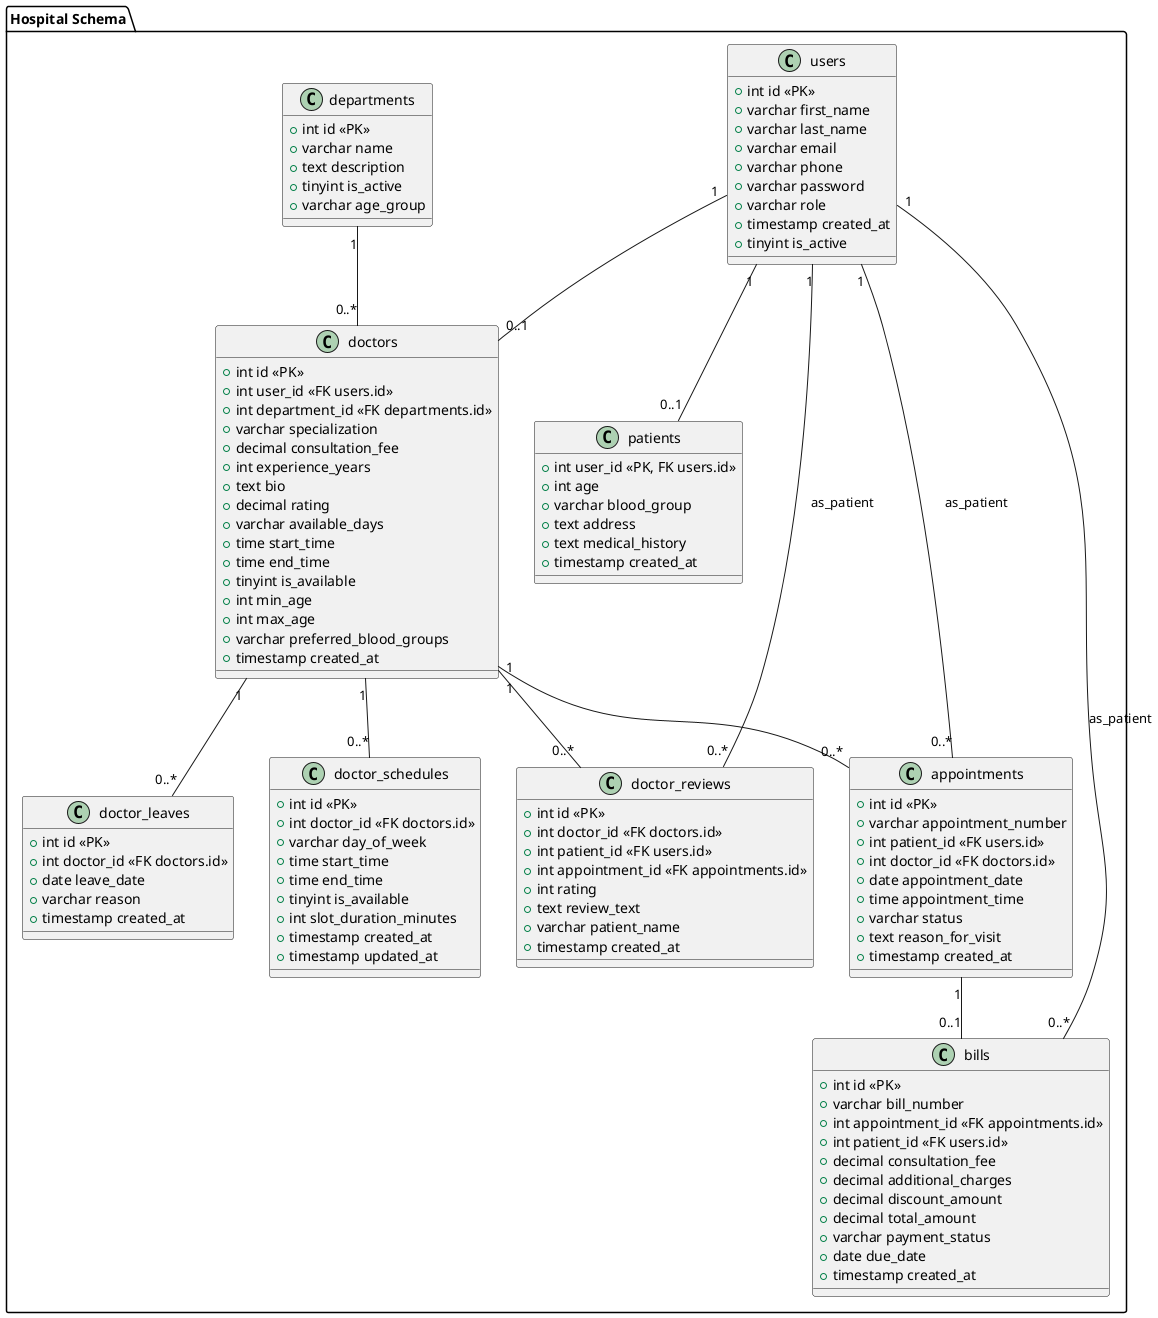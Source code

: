 @startuml Schema_Diagram
package "Hospital Schema" {
class users {
+int id <<PK>>
+varchar first_name
+varchar last_name
+varchar email
+varchar phone
+varchar password
+varchar role
+timestamp created_at
+tinyint is_active
}

class patients {
+int user_id <<PK, FK users.id>>
+int age
+varchar blood_group
+text address
+text medical_history
+timestamp created_at
}

class doctors {
+int id <<PK>>
+int user_id <<FK users.id>>
+int department_id <<FK departments.id>>
+varchar specialization
+decimal consultation_fee
+int experience_years
+text bio
+decimal rating
+varchar available_days
+time start_time
+time end_time
+tinyint is_available
+int min_age
+int max_age
+varchar preferred_blood_groups
+timestamp created_at
}

class departments {
+int id <<PK>>
+varchar name
+text description
+tinyint is_active
+varchar age_group
}

class appointments {
+int id <<PK>>
+varchar appointment_number
+int patient_id <<FK users.id>>
+int doctor_id <<FK doctors.id>>
+date appointment_date
+time appointment_time
+varchar status
+text reason_for_visit
+timestamp created_at
}

class bills {
+int id <<PK>>
+varchar bill_number
+int appointment_id <<FK appointments.id>>
+int patient_id <<FK users.id>>
+decimal consultation_fee
+decimal additional_charges
+decimal discount_amount
+decimal total_amount
+varchar payment_status
+date due_date
+timestamp created_at
}

class doctor_schedules {
+int id <<PK>>
+int doctor_id <<FK doctors.id>>
+varchar day_of_week
+time start_time
+time end_time
+tinyint is_available
+int slot_duration_minutes
+timestamp created_at
+timestamp updated_at
}

class doctor_leaves {
+int id <<PK>>
+int doctor_id <<FK doctors.id>>
+date leave_date
+varchar reason
+timestamp created_at
}

class doctor_reviews {
+int id <<PK>>
+int doctor_id <<FK doctors.id>>
+int patient_id <<FK users.id>>
+int appointment_id <<FK appointments.id>>
+int rating
+text review_text
+varchar patient_name
+timestamp created_at
}
}

' Associations (connect classes)
users "1" -- "0..1" patients
users "1" -- "0..1" doctors
departments "1" -- "0..*" doctors
doctors "1" -- "0..*" appointments
users "1" -- "0..*" appointments : as_patient
appointments "1" -- "0..1" bills
users "1" -- "0..*" bills : as_patient
doctors "1" -- "0..*" doctor_schedules
doctors "1" -- "0..*" doctor_leaves
doctors "1" -- "0..*" doctor_reviews
users "1" -- "0..*" doctor_reviews : as_patient
@enduml
